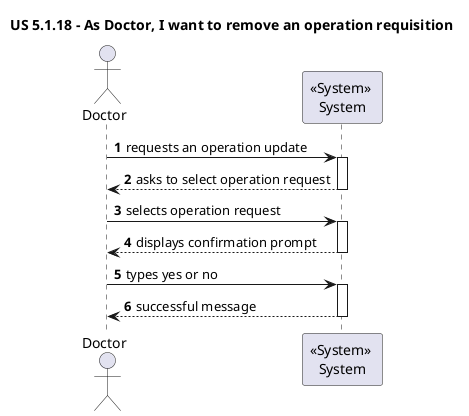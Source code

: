 ﻿@startuml

title US 5.1.18 - As Doctor, I want to remove an operation requisition


autonumber
actor "Doctor" as Doctor

participant "<<System>> \nSystem" as System

    Doctor -> System : requests an operation update
    activate System

    System --> Doctor : asks to select operation request
    deactivate System

    Doctor -> System : selects operation request
    activate System
    
    System --> Doctor : displays confirmation prompt
    deactivate System    
    
    Doctor -> System : types yes or no
    activate System
    
    System --> Doctor : successful message
    deactivate System    

@enduml
